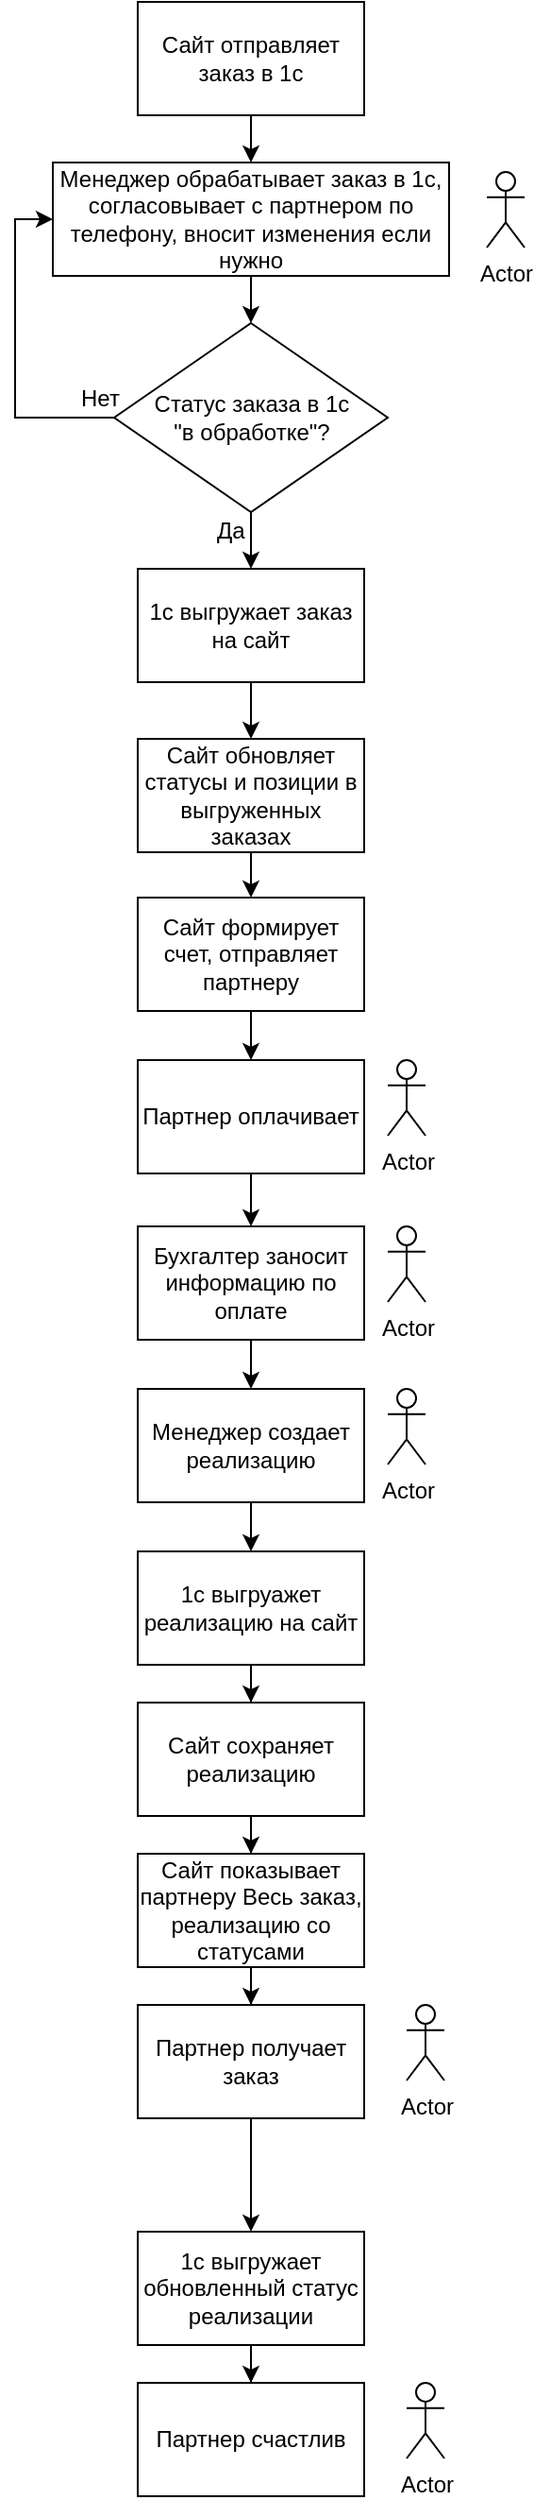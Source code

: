 <mxfile version="10.4.3" type="github"><diagram id="AMnCBOcpHzZlcZKkUCuu" name="Page-1"><mxGraphModel dx="1394" dy="786" grid="1" gridSize="10" guides="1" tooltips="1" connect="1" arrows="1" fold="1" page="1" pageScale="1" pageWidth="827" pageHeight="1169" math="0" shadow="0"><root><mxCell id="0"/><mxCell id="1" parent="0"/><mxCell id="edYgA0lbXrobSnWRefvr-6" value="" style="edgeStyle=orthogonalEdgeStyle;rounded=0;orthogonalLoop=1;jettySize=auto;html=1;" parent="1" source="edYgA0lbXrobSnWRefvr-1" target="edYgA0lbXrobSnWRefvr-3" edge="1"><mxGeometry relative="1" as="geometry"/></mxCell><mxCell id="edYgA0lbXrobSnWRefvr-1" value="&lt;span&gt;Сайт отправляет заказ в 1с&lt;/span&gt;" style="rounded=0;whiteSpace=wrap;html=1;" parent="1" vertex="1"><mxGeometry x="315" y="10" width="120" height="60" as="geometry"/></mxCell><mxCell id="edYgA0lbXrobSnWRefvr-13" style="edgeStyle=orthogonalEdgeStyle;rounded=0;orthogonalLoop=1;jettySize=auto;html=1;" parent="1" source="edYgA0lbXrobSnWRefvr-3" target="edYgA0lbXrobSnWRefvr-8" edge="1"><mxGeometry relative="1" as="geometry"/></mxCell><mxCell id="edYgA0lbXrobSnWRefvr-3" value="Менеджер обрабатывает заказ в 1с, согласовывает с партнером по телефону, вносит изменения если нужно" style="rounded=0;whiteSpace=wrap;html=1;" parent="1" vertex="1"><mxGeometry x="270" y="95" width="210" height="60" as="geometry"/></mxCell><mxCell id="edYgA0lbXrobSnWRefvr-15" style="edgeStyle=orthogonalEdgeStyle;rounded=0;orthogonalLoop=1;jettySize=auto;html=1;exitX=0.5;exitY=1;exitDx=0;exitDy=0;" parent="1" source="edYgA0lbXrobSnWRefvr-8" target="edYgA0lbXrobSnWRefvr-14" edge="1"><mxGeometry relative="1" as="geometry"/></mxCell><mxCell id="uhAv4kBn4BOw_FtyX6GG-6" style="edgeStyle=orthogonalEdgeStyle;rounded=0;orthogonalLoop=1;jettySize=auto;html=1;entryX=0;entryY=0.5;entryDx=0;entryDy=0;" edge="1" parent="1" source="edYgA0lbXrobSnWRefvr-8" target="edYgA0lbXrobSnWRefvr-3"><mxGeometry relative="1" as="geometry"><Array as="points"><mxPoint x="250" y="230"/><mxPoint x="250" y="125"/></Array></mxGeometry></mxCell><mxCell id="edYgA0lbXrobSnWRefvr-8" value="Статус заказа в 1с&lt;br&gt;&quot;в обработке&quot;?" style="rhombus;whiteSpace=wrap;html=1;" parent="1" vertex="1"><mxGeometry x="302.5" y="180" width="145" height="100" as="geometry"/></mxCell><mxCell id="edYgA0lbXrobSnWRefvr-12" value="Нет" style="text;html=1;resizable=0;points=[];autosize=1;align=left;verticalAlign=top;spacingTop=-4;" parent="1" vertex="1"><mxGeometry x="282.5" y="210" width="40" height="20" as="geometry"/></mxCell><mxCell id="uhAv4kBn4BOw_FtyX6GG-1" value="" style="edgeStyle=orthogonalEdgeStyle;rounded=0;orthogonalLoop=1;jettySize=auto;html=1;" edge="1" parent="1" source="edYgA0lbXrobSnWRefvr-14" target="edYgA0lbXrobSnWRefvr-40"><mxGeometry relative="1" as="geometry"/></mxCell><mxCell id="edYgA0lbXrobSnWRefvr-14" value="1с выгружает заказ на сайт" style="rounded=0;whiteSpace=wrap;html=1;" parent="1" vertex="1"><mxGeometry x="315" y="310" width="120" height="60" as="geometry"/></mxCell><mxCell id="edYgA0lbXrobSnWRefvr-16" value="Да" style="text;html=1;resizable=0;points=[];autosize=1;align=left;verticalAlign=top;spacingTop=-4;" parent="1" vertex="1"><mxGeometry x="355" y="280" width="30" height="20" as="geometry"/></mxCell><mxCell id="edYgA0lbXrobSnWRefvr-21" value="" style="edgeStyle=orthogonalEdgeStyle;rounded=0;orthogonalLoop=1;jettySize=auto;html=1;" parent="1" source="edYgA0lbXrobSnWRefvr-18" target="edYgA0lbXrobSnWRefvr-20" edge="1"><mxGeometry relative="1" as="geometry"/></mxCell><mxCell id="edYgA0lbXrobSnWRefvr-18" value="Сайт формирует счет, отправляет партнеру" style="rounded=0;whiteSpace=wrap;html=1;" parent="1" vertex="1"><mxGeometry x="315" y="484" width="120" height="60" as="geometry"/></mxCell><mxCell id="edYgA0lbXrobSnWRefvr-30" value="" style="edgeStyle=orthogonalEdgeStyle;rounded=0;orthogonalLoop=1;jettySize=auto;html=1;" parent="1" source="edYgA0lbXrobSnWRefvr-20" target="edYgA0lbXrobSnWRefvr-29" edge="1"><mxGeometry relative="1" as="geometry"/></mxCell><mxCell id="edYgA0lbXrobSnWRefvr-20" value="Партнер оплачивает" style="rounded=0;whiteSpace=wrap;html=1;" parent="1" vertex="1"><mxGeometry x="315" y="570" width="120" height="60" as="geometry"/></mxCell><mxCell id="edYgA0lbXrobSnWRefvr-22" value="Actor" style="shape=umlActor;verticalLabelPosition=bottom;labelBackgroundColor=#ffffff;verticalAlign=top;html=1;outlineConnect=0;" parent="1" vertex="1"><mxGeometry x="447.5" y="570" width="20" height="40" as="geometry"/></mxCell><mxCell id="edYgA0lbXrobSnWRefvr-35" value="" style="edgeStyle=orthogonalEdgeStyle;rounded=0;orthogonalLoop=1;jettySize=auto;html=1;" parent="1" source="edYgA0lbXrobSnWRefvr-29" target="edYgA0lbXrobSnWRefvr-31" edge="1"><mxGeometry relative="1" as="geometry"/></mxCell><mxCell id="edYgA0lbXrobSnWRefvr-29" value="Бухгалтер заносит информацию по оплате" style="rounded=0;whiteSpace=wrap;html=1;" parent="1" vertex="1"><mxGeometry x="315" y="658" width="120" height="60" as="geometry"/></mxCell><mxCell id="edYgA0lbXrobSnWRefvr-37" value="" style="edgeStyle=orthogonalEdgeStyle;rounded=0;orthogonalLoop=1;jettySize=auto;html=1;" parent="1" source="edYgA0lbXrobSnWRefvr-31" target="edYgA0lbXrobSnWRefvr-36" edge="1"><mxGeometry relative="1" as="geometry"/></mxCell><mxCell id="edYgA0lbXrobSnWRefvr-31" value="Менеджер создает реализацию" style="rounded=0;whiteSpace=wrap;html=1;" parent="1" vertex="1"><mxGeometry x="315" y="744" width="120" height="60" as="geometry"/></mxCell><mxCell id="edYgA0lbXrobSnWRefvr-32" value="Actor" style="shape=umlActor;verticalLabelPosition=bottom;labelBackgroundColor=#ffffff;verticalAlign=top;html=1;outlineConnect=0;" parent="1" vertex="1"><mxGeometry x="500" y="100" width="20" height="40" as="geometry"/></mxCell><mxCell id="edYgA0lbXrobSnWRefvr-33" value="Actor" style="shape=umlActor;verticalLabelPosition=bottom;labelBackgroundColor=#ffffff;verticalAlign=top;html=1;outlineConnect=0;" parent="1" vertex="1"><mxGeometry x="447.5" y="658" width="20" height="40" as="geometry"/></mxCell><mxCell id="edYgA0lbXrobSnWRefvr-34" value="Actor" style="shape=umlActor;verticalLabelPosition=bottom;labelBackgroundColor=#ffffff;verticalAlign=top;html=1;outlineConnect=0;" parent="1" vertex="1"><mxGeometry x="447.5" y="744" width="20" height="40" as="geometry"/></mxCell><mxCell id="uhAv4kBn4BOw_FtyX6GG-4" value="" style="edgeStyle=orthogonalEdgeStyle;rounded=0;orthogonalLoop=1;jettySize=auto;html=1;" edge="1" parent="1" source="edYgA0lbXrobSnWRefvr-36" target="uhAv4kBn4BOw_FtyX6GG-3"><mxGeometry relative="1" as="geometry"/></mxCell><mxCell id="edYgA0lbXrobSnWRefvr-36" value="1с выгруажет реализацию на сайт" style="rounded=0;whiteSpace=wrap;html=1;" parent="1" vertex="1"><mxGeometry x="315" y="830" width="120" height="60" as="geometry"/></mxCell><mxCell id="uhAv4kBn4BOw_FtyX6GG-13" value="" style="edgeStyle=orthogonalEdgeStyle;rounded=0;orthogonalLoop=1;jettySize=auto;html=1;" edge="1" parent="1" source="edYgA0lbXrobSnWRefvr-38" target="uhAv4kBn4BOw_FtyX6GG-11"><mxGeometry relative="1" as="geometry"/></mxCell><mxCell id="edYgA0lbXrobSnWRefvr-38" value="Сайт показывает партнеру Весь заказ, реализацию со статусами" style="rounded=0;whiteSpace=wrap;html=1;" parent="1" vertex="1"><mxGeometry x="315" y="990" width="120" height="60" as="geometry"/></mxCell><mxCell id="uhAv4kBn4BOw_FtyX6GG-2" value="" style="edgeStyle=orthogonalEdgeStyle;rounded=0;orthogonalLoop=1;jettySize=auto;html=1;" edge="1" parent="1" source="edYgA0lbXrobSnWRefvr-40" target="edYgA0lbXrobSnWRefvr-18"><mxGeometry relative="1" as="geometry"/></mxCell><mxCell id="edYgA0lbXrobSnWRefvr-40" value="Сайт обновляет статусы и позиции в выгруженных заказах" style="rounded=0;whiteSpace=wrap;html=1;" parent="1" vertex="1"><mxGeometry x="315" y="400" width="120" height="60" as="geometry"/></mxCell><mxCell id="uhAv4kBn4BOw_FtyX6GG-5" value="" style="edgeStyle=orthogonalEdgeStyle;rounded=0;orthogonalLoop=1;jettySize=auto;html=1;" edge="1" parent="1" source="uhAv4kBn4BOw_FtyX6GG-3" target="edYgA0lbXrobSnWRefvr-38"><mxGeometry relative="1" as="geometry"/></mxCell><mxCell id="uhAv4kBn4BOw_FtyX6GG-3" value="Сайт сохраняет реализацию" style="rounded=0;whiteSpace=wrap;html=1;" vertex="1" parent="1"><mxGeometry x="315" y="910" width="120" height="60" as="geometry"/></mxCell><mxCell id="uhAv4kBn4BOw_FtyX6GG-15" value="" style="edgeStyle=orthogonalEdgeStyle;rounded=0;orthogonalLoop=1;jettySize=auto;html=1;" edge="1" parent="1" source="uhAv4kBn4BOw_FtyX6GG-11" target="uhAv4kBn4BOw_FtyX6GG-14"><mxGeometry relative="1" as="geometry"/></mxCell><mxCell id="uhAv4kBn4BOw_FtyX6GG-11" value="Партнер получает заказ" style="rounded=0;whiteSpace=wrap;html=1;" vertex="1" parent="1"><mxGeometry x="315" y="1070" width="120" height="60" as="geometry"/></mxCell><mxCell id="uhAv4kBn4BOw_FtyX6GG-17" value="" style="edgeStyle=orthogonalEdgeStyle;rounded=0;orthogonalLoop=1;jettySize=auto;html=1;" edge="1" parent="1" source="uhAv4kBn4BOw_FtyX6GG-14" target="uhAv4kBn4BOw_FtyX6GG-16"><mxGeometry relative="1" as="geometry"/></mxCell><mxCell id="uhAv4kBn4BOw_FtyX6GG-14" value="1с выгружает обновленный статус реализации" style="rounded=0;whiteSpace=wrap;html=1;" vertex="1" parent="1"><mxGeometry x="315" y="1190" width="120" height="60" as="geometry"/></mxCell><mxCell id="uhAv4kBn4BOw_FtyX6GG-16" value="Партнер счастлив" style="rounded=0;whiteSpace=wrap;html=1;" vertex="1" parent="1"><mxGeometry x="315" y="1270" width="120" height="60" as="geometry"/></mxCell><mxCell id="uhAv4kBn4BOw_FtyX6GG-12" value="Actor" style="shape=umlActor;verticalLabelPosition=bottom;labelBackgroundColor=#ffffff;verticalAlign=top;html=1;outlineConnect=0;" vertex="1" parent="1"><mxGeometry x="457.5" y="1070" width="20" height="40" as="geometry"/></mxCell><mxCell id="uhAv4kBn4BOw_FtyX6GG-18" value="Actor" style="shape=umlActor;verticalLabelPosition=bottom;labelBackgroundColor=#ffffff;verticalAlign=top;html=1;outlineConnect=0;" vertex="1" parent="1"><mxGeometry x="457.5" y="1270" width="20" height="40" as="geometry"/></mxCell></root></mxGraphModel></diagram></mxfile>